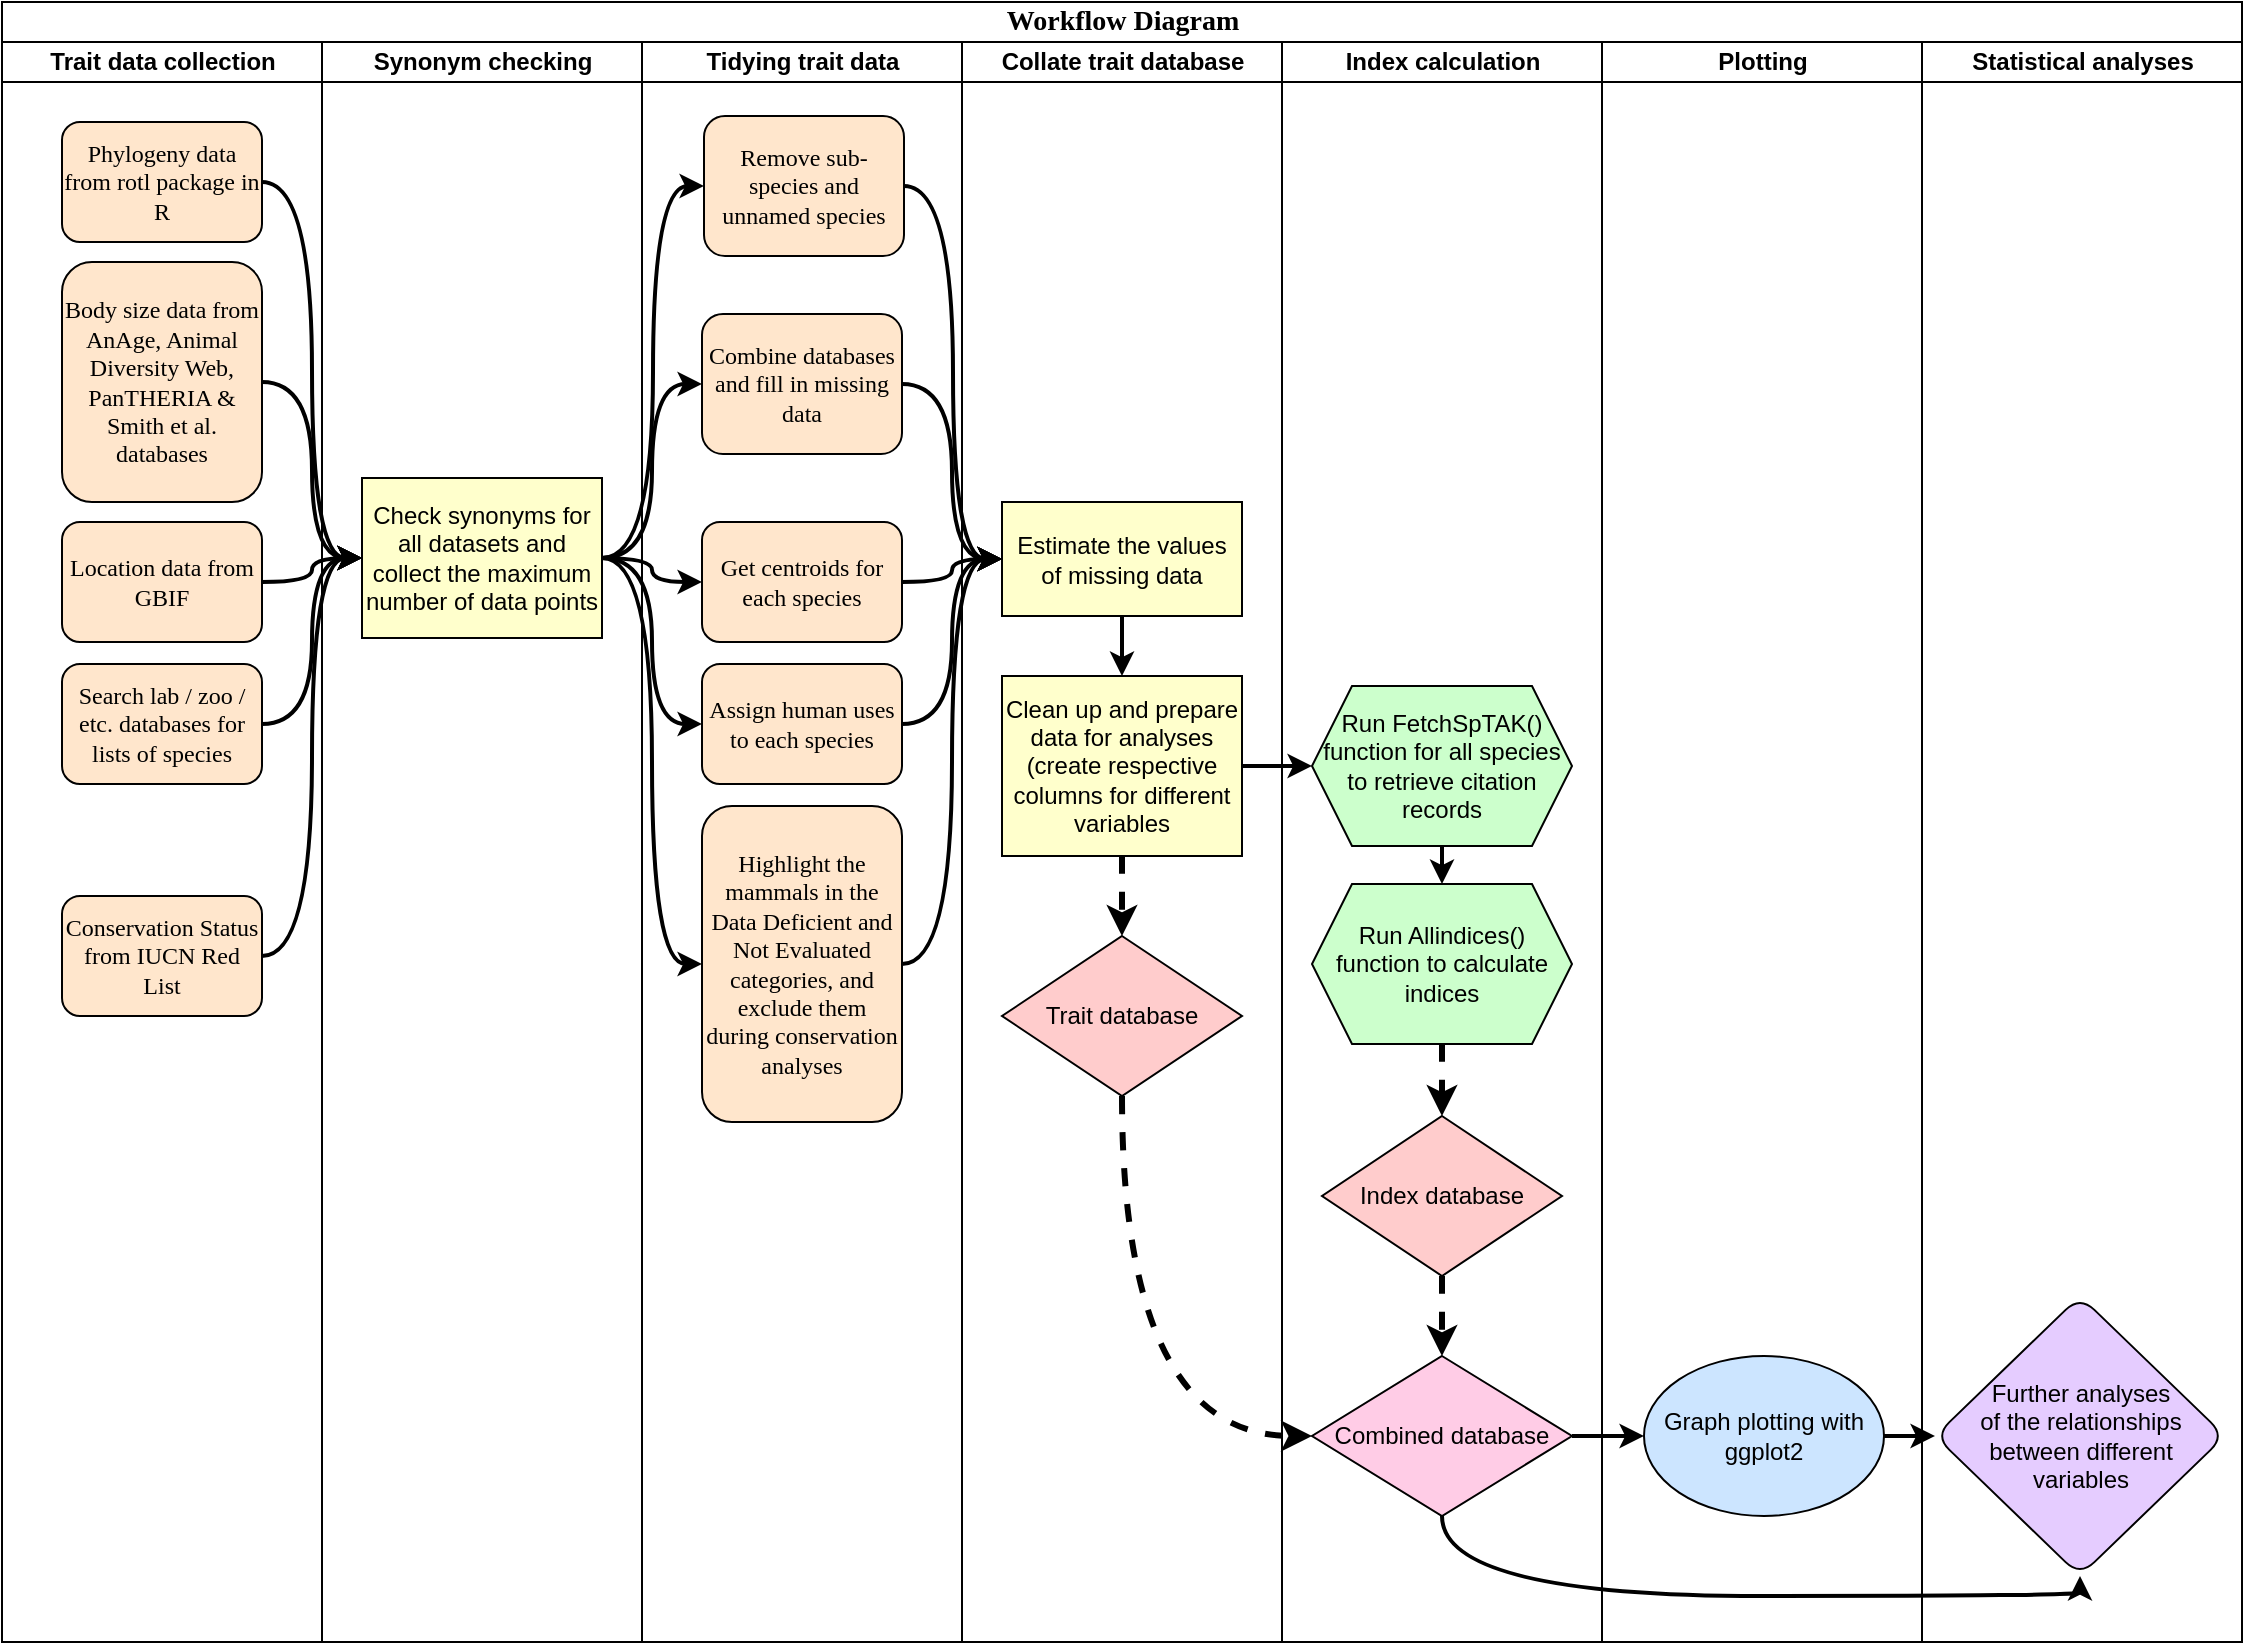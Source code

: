 <mxfile version="13.7.3" type="device"><diagram name="Page-1" id="74e2e168-ea6b-b213-b513-2b3c1d86103e"><mxGraphModel dx="1422" dy="822" grid="1" gridSize="10" guides="1" tooltips="1" connect="1" arrows="1" fold="1" page="1" pageScale="1" pageWidth="1100" pageHeight="850" background="#ffffff" math="0" shadow="0"><root><mxCell id="0"/><mxCell id="1" parent="0"/><mxCell id="77e6c97f196da883-1" value="&lt;font style=&quot;font-size: 14px&quot;&gt;Workflow Diagram&lt;/font&gt;" style="swimlane;html=1;childLayout=stackLayout;startSize=20;rounded=0;shadow=0;labelBackgroundColor=none;strokeWidth=1;fontFamily=Verdana;fontSize=8;align=center;" parent="1" vertex="1"><mxGeometry x="70" y="40" width="1120" height="820" as="geometry"><mxRectangle x="70" y="40" width="180" height="20" as="alternateBounds"/></mxGeometry></mxCell><mxCell id="77e6c97f196da883-2" value="Trait data collection" style="swimlane;html=1;startSize=20;" parent="77e6c97f196da883-1" vertex="1"><mxGeometry y="20" width="160" height="800" as="geometry"/></mxCell><mxCell id="77e6c97f196da883-8" value="&lt;font style=&quot;font-size: 12px&quot;&gt;Phylogeny data from rotl package in R&lt;/font&gt;" style="rounded=1;whiteSpace=wrap;html=1;shadow=0;labelBackgroundColor=none;strokeWidth=1;fontFamily=Verdana;fontSize=8;align=center;fillColor=#FFE6CC;" parent="77e6c97f196da883-2" vertex="1"><mxGeometry x="30" y="40" width="100" height="60" as="geometry"/></mxCell><mxCell id="77e6c97f196da883-9" value="&lt;font style=&quot;font-size: 12px&quot;&gt;Body size data from AnAge, Animal Diversity Web, PanTHERIA &amp;amp; Smith et al. databases&lt;/font&gt;" style="rounded=1;whiteSpace=wrap;html=1;shadow=0;labelBackgroundColor=none;strokeWidth=1;fontFamily=Verdana;fontSize=8;align=center;fillColor=#FFE6CC;" parent="77e6c97f196da883-2" vertex="1"><mxGeometry x="30" y="110" width="100" height="120" as="geometry"/></mxCell><mxCell id="77e6c97f196da883-10" value="&lt;font style=&quot;font-size: 12px&quot;&gt;Location data from GBIF&lt;/font&gt;" style="rounded=1;whiteSpace=wrap;html=1;shadow=0;labelBackgroundColor=none;strokeWidth=1;fontFamily=Verdana;fontSize=8;align=center;fillColor=#FFE6CC;" parent="77e6c97f196da883-2" vertex="1"><mxGeometry x="30" y="240" width="100" height="60" as="geometry"/></mxCell><mxCell id="XKUxORRQM8vKHSbiPtRv-2" value="&lt;font style=&quot;font-size: 12px&quot;&gt;Search lab / zoo / etc. databases for lists of species&lt;/font&gt;" style="rounded=1;whiteSpace=wrap;html=1;shadow=0;labelBackgroundColor=none;strokeWidth=1;fontFamily=Verdana;fontSize=8;align=center;fillColor=#FFE6CC;" parent="77e6c97f196da883-2" vertex="1"><mxGeometry x="30" y="311" width="100" height="60" as="geometry"/></mxCell><mxCell id="zce8bWW3A0C7NBCEl_yC-1" value="&lt;span style=&quot;font-size: 12px&quot;&gt;Conservation Status from IUCN Red List&lt;/span&gt;" style="rounded=1;whiteSpace=wrap;html=1;shadow=0;labelBackgroundColor=none;strokeWidth=1;fontFamily=Verdana;fontSize=8;align=center;fillColor=#FFE6CC;" parent="77e6c97f196da883-2" vertex="1"><mxGeometry x="30" y="427" width="100" height="60" as="geometry"/></mxCell><mxCell id="lmaGeAKRNaaqFspGX6gg-12" value="" style="edgeStyle=orthogonalEdgeStyle;rounded=0;orthogonalLoop=1;jettySize=auto;html=1;strokeWidth=2;entryX=0;entryY=0.5;entryDx=0;entryDy=0;curved=1;" parent="77e6c97f196da883-1" source="77e6c97f196da883-8" target="XKUxORRQM8vKHSbiPtRv-25" edge="1"><mxGeometry relative="1" as="geometry"><mxPoint x="210" y="90" as="targetPoint"/></mxGeometry></mxCell><mxCell id="lmaGeAKRNaaqFspGX6gg-14" value="" style="edgeStyle=orthogonalEdgeStyle;curved=1;rounded=0;orthogonalLoop=1;jettySize=auto;html=1;strokeWidth=2;entryX=0;entryY=0.5;entryDx=0;entryDy=0;" parent="77e6c97f196da883-1" source="77e6c97f196da883-9" target="XKUxORRQM8vKHSbiPtRv-25" edge="1"><mxGeometry relative="1" as="geometry"><mxPoint x="210" y="190" as="targetPoint"/></mxGeometry></mxCell><mxCell id="77e6c97f196da883-3" value="Synonym checking" style="swimlane;html=1;startSize=20;" parent="77e6c97f196da883-1" vertex="1"><mxGeometry x="160" y="20" width="160" height="800" as="geometry"/></mxCell><mxCell id="XKUxORRQM8vKHSbiPtRv-25" value="Check synonyms for all datasets and collect the maximum number of data points" style="rounded=0;whiteSpace=wrap;html=1;fillColor=#FFFFCC;" parent="77e6c97f196da883-3" vertex="1"><mxGeometry x="20" y="218" width="120" height="80" as="geometry"/></mxCell><mxCell id="lmaGeAKRNaaqFspGX6gg-16" value="" style="edgeStyle=orthogonalEdgeStyle;curved=1;rounded=0;orthogonalLoop=1;jettySize=auto;html=1;strokeWidth=2;entryX=0;entryY=0.5;entryDx=0;entryDy=0;" parent="77e6c97f196da883-1" source="77e6c97f196da883-10" target="XKUxORRQM8vKHSbiPtRv-25" edge="1"><mxGeometry relative="1" as="geometry"><mxPoint x="210" y="290" as="targetPoint"/></mxGeometry></mxCell><mxCell id="lmaGeAKRNaaqFspGX6gg-18" value="" style="edgeStyle=orthogonalEdgeStyle;curved=1;rounded=0;orthogonalLoop=1;jettySize=auto;html=1;strokeWidth=2;entryX=0;entryY=0.5;entryDx=0;entryDy=0;" parent="77e6c97f196da883-1" source="XKUxORRQM8vKHSbiPtRv-2" target="XKUxORRQM8vKHSbiPtRv-25" edge="1"><mxGeometry relative="1" as="geometry"><mxPoint x="210" y="361" as="targetPoint"/></mxGeometry></mxCell><mxCell id="zce8bWW3A0C7NBCEl_yC-3" value="" style="edgeStyle=orthogonalEdgeStyle;rounded=0;orthogonalLoop=1;jettySize=auto;html=1;curved=1;strokeWidth=2;entryX=0;entryY=0.5;entryDx=0;entryDy=0;" parent="77e6c97f196da883-1" source="zce8bWW3A0C7NBCEl_yC-1" target="XKUxORRQM8vKHSbiPtRv-25" edge="1"><mxGeometry relative="1" as="geometry"><mxPoint x="210" y="433" as="targetPoint"/></mxGeometry></mxCell><mxCell id="77e6c97f196da883-7" value="Statistical analyses" style="swimlane;html=1;startSize=20;" parent="1" vertex="1"><mxGeometry x="1030" y="60" width="160" height="800" as="geometry"/></mxCell><mxCell id="XKUxORRQM8vKHSbiPtRv-65" value="&lt;span&gt;Further analyses&lt;/span&gt;&lt;br&gt;&lt;span&gt;of the relationships&lt;/span&gt;&lt;br&gt;&lt;span&gt;between different variables&lt;/span&gt;" style="rhombus;whiteSpace=wrap;html=1;fillColor=#E5CCFF;rounded=1;" parent="77e6c97f196da883-7" vertex="1"><mxGeometry x="6.5" y="627" width="145" height="140" as="geometry"/></mxCell><mxCell id="77e6c97f196da883-6" value="Plotting" style="swimlane;html=1;startSize=20;" parent="1" vertex="1"><mxGeometry x="870" y="60" width="160" height="800" as="geometry"/></mxCell><mxCell id="XKUxORRQM8vKHSbiPtRv-56" value="Graph plotting with ggplot2" style="ellipse;whiteSpace=wrap;html=1;fillColor=#CCE5FF;" parent="77e6c97f196da883-6" vertex="1"><mxGeometry x="21" y="657" width="120" height="80" as="geometry"/></mxCell><mxCell id="77e6c97f196da883-5" value="Index calculation" style="swimlane;html=1;startSize=20;" parent="1" vertex="1"><mxGeometry x="710" y="60" width="160" height="800" as="geometry"/></mxCell><mxCell id="XKUxORRQM8vKHSbiPtRv-49" value="" style="edgeStyle=orthogonalEdgeStyle;curved=1;rounded=0;orthogonalLoop=1;jettySize=auto;html=1;strokeWidth=2;" parent="77e6c97f196da883-5" source="XKUxORRQM8vKHSbiPtRv-44" target="XKUxORRQM8vKHSbiPtRv-48" edge="1"><mxGeometry relative="1" as="geometry"/></mxCell><mxCell id="XKUxORRQM8vKHSbiPtRv-51" value="" style="edgeStyle=orthogonalEdgeStyle;curved=1;rounded=0;orthogonalLoop=1;jettySize=auto;html=1;entryX=0.5;entryY=0;entryDx=0;entryDy=0;labelBorderColor=none;dashed=1;strokeWidth=3;" parent="77e6c97f196da883-5" target="XKUxORRQM8vKHSbiPtRv-50" edge="1"><mxGeometry relative="1" as="geometry"><mxPoint x="80" y="501" as="sourcePoint"/><mxPoint x="-310" y="521" as="targetPoint"/></mxGeometry></mxCell><mxCell id="XKUxORRQM8vKHSbiPtRv-44" value="Run FetchSpTAK()&lt;br&gt;function for all species to retrieve citation&lt;br&gt;records" style="shape=hexagon;perimeter=hexagonPerimeter2;whiteSpace=wrap;html=1;fixedSize=1;rounded=0;fillColor=#CCFFCC;sketch=0;shadow=0;" parent="77e6c97f196da883-5" vertex="1"><mxGeometry x="15" y="322" width="130" height="80" as="geometry"/></mxCell><mxCell id="XKUxORRQM8vKHSbiPtRv-48" value="Run Allindices() function to calculate indices" style="shape=hexagon;perimeter=hexagonPerimeter2;whiteSpace=wrap;html=1;fixedSize=1;rounded=0;fillColor=#CCFFCC;" parent="77e6c97f196da883-5" vertex="1"><mxGeometry x="15" y="421" width="130" height="80" as="geometry"/></mxCell><mxCell id="XKUxORRQM8vKHSbiPtRv-53" value="" style="edgeStyle=orthogonalEdgeStyle;curved=1;rounded=0;orthogonalLoop=1;jettySize=auto;html=1;strokeWidth=3;dashed=1;" parent="77e6c97f196da883-5" source="XKUxORRQM8vKHSbiPtRv-50" target="XKUxORRQM8vKHSbiPtRv-52" edge="1"><mxGeometry relative="1" as="geometry"/></mxCell><mxCell id="XKUxORRQM8vKHSbiPtRv-52" value="Combined database" style="rhombus;whiteSpace=wrap;html=1;fillColor=#FFCCE6;" parent="77e6c97f196da883-5" vertex="1"><mxGeometry x="15" y="657" width="130" height="80" as="geometry"/></mxCell><mxCell id="XKUxORRQM8vKHSbiPtRv-50" value="Index database" style="rhombus;whiteSpace=wrap;html=1;fillColor=#FFCCCC;" parent="77e6c97f196da883-5" vertex="1"><mxGeometry x="20" y="537" width="120" height="80" as="geometry"/></mxCell><mxCell id="77e6c97f196da883-4" value="Collate trait database" style="swimlane;html=1;startSize=20;horizontal=1;" parent="1" vertex="1"><mxGeometry x="550" y="60" width="160" height="800" as="geometry"/></mxCell><mxCell id="XKUxORRQM8vKHSbiPtRv-26" value="Estimate the values of missing data" style="rounded=0;whiteSpace=wrap;html=1;fillColor=#FFFFCC;" parent="77e6c97f196da883-4" vertex="1"><mxGeometry x="20" y="230" width="120" height="57" as="geometry"/></mxCell><mxCell id="XKUxORRQM8vKHSbiPtRv-27" value="Clean up and prepare data for analyses (create respective columns for different variables" style="rounded=0;whiteSpace=wrap;html=1;fillColor=#FFFFCC;" parent="77e6c97f196da883-4" vertex="1"><mxGeometry x="20" y="317" width="120" height="90" as="geometry"/></mxCell><mxCell id="XKUxORRQM8vKHSbiPtRv-40" value="" style="edgeStyle=orthogonalEdgeStyle;curved=1;rounded=0;orthogonalLoop=1;jettySize=auto;html=1;entryX=0.5;entryY=0;entryDx=0;entryDy=0;strokeWidth=2;" parent="77e6c97f196da883-4" source="XKUxORRQM8vKHSbiPtRv-26" target="XKUxORRQM8vKHSbiPtRv-27" edge="1"><mxGeometry relative="1" as="geometry"><mxPoint x="80" y="377" as="targetPoint"/></mxGeometry></mxCell><mxCell id="XKUxORRQM8vKHSbiPtRv-42" value="" style="edgeStyle=orthogonalEdgeStyle;curved=1;rounded=0;orthogonalLoop=1;jettySize=auto;html=1;entryX=0.5;entryY=0;entryDx=0;entryDy=0;labelBorderColor=none;dashed=1;strokeWidth=3;" parent="77e6c97f196da883-4" source="XKUxORRQM8vKHSbiPtRv-27" target="XKUxORRQM8vKHSbiPtRv-24" edge="1"><mxGeometry relative="1" as="geometry"><mxPoint x="80" y="487" as="targetPoint"/></mxGeometry></mxCell><mxCell id="XKUxORRQM8vKHSbiPtRv-24" value="Trait database" style="rhombus;whiteSpace=wrap;html=1;fillColor=#FFCCCC;" parent="77e6c97f196da883-4" vertex="1"><mxGeometry x="20" y="447" width="120" height="80" as="geometry"/></mxCell><mxCell id="lmaGeAKRNaaqFspGX6gg-1" value="Tidying trait data" style="swimlane;html=1;startSize=20;" parent="1" vertex="1"><mxGeometry x="390" y="60" width="160" height="800" as="geometry"/></mxCell><mxCell id="XKUxORRQM8vKHSbiPtRv-66" value="" style="edgeStyle=orthogonalEdgeStyle;curved=1;rounded=0;orthogonalLoop=1;jettySize=auto;html=1;strokeWidth=2;entryX=0;entryY=0.5;entryDx=0;entryDy=0;" parent="1" source="XKUxORRQM8vKHSbiPtRv-56" target="XKUxORRQM8vKHSbiPtRv-65" edge="1"><mxGeometry relative="1" as="geometry"><mxPoint x="933" y="927" as="targetPoint"/></mxGeometry></mxCell><mxCell id="XKUxORRQM8vKHSbiPtRv-68" value="" style="edgeStyle=orthogonalEdgeStyle;curved=1;rounded=0;orthogonalLoop=1;jettySize=auto;html=1;strokeWidth=2;entryX=0.5;entryY=1;entryDx=0;entryDy=0;exitX=0.5;exitY=1;exitDx=0;exitDy=0;" parent="1" source="XKUxORRQM8vKHSbiPtRv-52" target="XKUxORRQM8vKHSbiPtRv-65" edge="1"><mxGeometry relative="1" as="geometry"><mxPoint x="940" y="917" as="targetPoint"/><Array as="points"><mxPoint x="790" y="837"/><mxPoint x="1109" y="837"/></Array></mxGeometry></mxCell><mxCell id="XKUxORRQM8vKHSbiPtRv-57" value="" style="edgeStyle=orthogonalEdgeStyle;curved=1;rounded=0;orthogonalLoop=1;jettySize=auto;html=1;strokeWidth=2;" parent="1" source="XKUxORRQM8vKHSbiPtRv-52" target="XKUxORRQM8vKHSbiPtRv-56" edge="1"><mxGeometry relative="1" as="geometry"/></mxCell><mxCell id="XKUxORRQM8vKHSbiPtRv-45" value="" style="edgeStyle=orthogonalEdgeStyle;curved=1;rounded=0;orthogonalLoop=1;jettySize=auto;html=1;strokeWidth=2;" parent="1" source="XKUxORRQM8vKHSbiPtRv-27" target="XKUxORRQM8vKHSbiPtRv-44" edge="1"><mxGeometry relative="1" as="geometry"/></mxCell><mxCell id="XKUxORRQM8vKHSbiPtRv-55" value="" style="edgeStyle=orthogonalEdgeStyle;curved=1;rounded=0;orthogonalLoop=1;jettySize=auto;html=1;dashed=1;strokeWidth=3;entryX=0;entryY=0.5;entryDx=0;entryDy=0;exitX=0.5;exitY=1;exitDx=0;exitDy=0;" parent="1" source="XKUxORRQM8vKHSbiPtRv-24" target="XKUxORRQM8vKHSbiPtRv-52" edge="1"><mxGeometry relative="1" as="geometry"><mxPoint x="470" y="781" as="targetPoint"/><Array as="points"><mxPoint x="630" y="757"/></Array></mxGeometry></mxCell><mxCell id="lmaGeAKRNaaqFspGX6gg-25" value="" style="edgeStyle=orthogonalEdgeStyle;curved=1;rounded=0;orthogonalLoop=1;jettySize=auto;html=1;strokeWidth=2;entryX=0;entryY=0.5;entryDx=0;entryDy=0;" parent="1" source="lmaGeAKRNaaqFspGX6gg-7" target="XKUxORRQM8vKHSbiPtRv-26" edge="1"><mxGeometry relative="1" as="geometry"><mxPoint x="601" y="132" as="targetPoint"/></mxGeometry></mxCell><mxCell id="lmaGeAKRNaaqFspGX6gg-7" value="&lt;font style=&quot;font-size: 12px&quot;&gt;Remove sub-species and unnamed species&lt;/font&gt;" style="rounded=1;whiteSpace=wrap;html=1;shadow=0;labelBackgroundColor=none;strokeWidth=1;fontFamily=Verdana;fontSize=8;align=center;fillColor=#FFE6CC;" parent="1" vertex="1"><mxGeometry x="421" y="97" width="100" height="70" as="geometry"/></mxCell><mxCell id="lmaGeAKRNaaqFspGX6gg-29" value="" style="edgeStyle=orthogonalEdgeStyle;curved=1;rounded=0;orthogonalLoop=1;jettySize=auto;html=1;strokeWidth=2;entryX=0;entryY=0.5;entryDx=0;entryDy=0;" parent="1" source="lmaGeAKRNaaqFspGX6gg-8" target="XKUxORRQM8vKHSbiPtRv-26" edge="1"><mxGeometry relative="1" as="geometry"><mxPoint x="600" y="330" as="targetPoint"/></mxGeometry></mxCell><mxCell id="lmaGeAKRNaaqFspGX6gg-8" value="&lt;font style=&quot;font-size: 12px&quot;&gt;Get centroids for each species&lt;/font&gt;" style="rounded=1;whiteSpace=wrap;html=1;shadow=0;labelBackgroundColor=none;strokeWidth=1;fontFamily=Verdana;fontSize=8;align=center;fillColor=#FFE6CC;" parent="1" vertex="1"><mxGeometry x="420" y="300" width="100" height="60" as="geometry"/></mxCell><mxCell id="lmaGeAKRNaaqFspGX6gg-31" value="" style="edgeStyle=orthogonalEdgeStyle;curved=1;rounded=0;orthogonalLoop=1;jettySize=auto;html=1;strokeWidth=2;entryX=0;entryY=0.5;entryDx=0;entryDy=0;" parent="1" source="lmaGeAKRNaaqFspGX6gg-9" target="XKUxORRQM8vKHSbiPtRv-26" edge="1"><mxGeometry relative="1" as="geometry"><mxPoint x="600" y="401" as="targetPoint"/></mxGeometry></mxCell><mxCell id="lmaGeAKRNaaqFspGX6gg-9" value="&lt;span style=&quot;font-size: 12px&quot;&gt;Assign human uses to each species&lt;/span&gt;" style="rounded=1;whiteSpace=wrap;html=1;shadow=0;labelBackgroundColor=none;strokeWidth=1;fontFamily=Verdana;fontSize=8;align=center;fillColor=#FFE6CC;" parent="1" vertex="1"><mxGeometry x="420" y="371" width="100" height="60" as="geometry"/></mxCell><mxCell id="lmaGeAKRNaaqFspGX6gg-27" value="" style="edgeStyle=orthogonalEdgeStyle;curved=1;rounded=0;orthogonalLoop=1;jettySize=auto;html=1;strokeWidth=2;entryX=0;entryY=0.5;entryDx=0;entryDy=0;" parent="1" source="lmaGeAKRNaaqFspGX6gg-10" target="XKUxORRQM8vKHSbiPtRv-26" edge="1"><mxGeometry relative="1" as="geometry"><mxPoint x="600" y="231" as="targetPoint"/></mxGeometry></mxCell><mxCell id="lmaGeAKRNaaqFspGX6gg-10" value="&lt;font style=&quot;font-size: 12px&quot;&gt;Combine databases and fill in missing data&lt;/font&gt;" style="rounded=1;whiteSpace=wrap;html=1;shadow=0;labelBackgroundColor=none;strokeWidth=1;fontFamily=Verdana;fontSize=8;align=center;fillColor=#FFE6CC;" parent="1" vertex="1"><mxGeometry x="420" y="196" width="100" height="70" as="geometry"/></mxCell><mxCell id="lmaGeAKRNaaqFspGX6gg-19" value="" style="edgeStyle=orthogonalEdgeStyle;curved=1;rounded=0;orthogonalLoop=1;jettySize=auto;html=1;strokeWidth=2;entryX=0;entryY=0.5;entryDx=0;entryDy=0;" parent="1" source="XKUxORRQM8vKHSbiPtRv-25" target="lmaGeAKRNaaqFspGX6gg-10" edge="1"><mxGeometry relative="1" as="geometry"/></mxCell><mxCell id="lmaGeAKRNaaqFspGX6gg-20" value="" style="edgeStyle=orthogonalEdgeStyle;curved=1;rounded=0;orthogonalLoop=1;jettySize=auto;html=1;strokeWidth=2;entryX=0;entryY=0.5;entryDx=0;entryDy=0;" parent="1" source="XKUxORRQM8vKHSbiPtRv-25" target="lmaGeAKRNaaqFspGX6gg-7" edge="1"><mxGeometry relative="1" as="geometry"/></mxCell><mxCell id="lmaGeAKRNaaqFspGX6gg-21" value="" style="edgeStyle=orthogonalEdgeStyle;curved=1;rounded=0;orthogonalLoop=1;jettySize=auto;html=1;strokeWidth=2;entryX=0;entryY=0.5;entryDx=0;entryDy=0;" parent="1" source="XKUxORRQM8vKHSbiPtRv-25" target="lmaGeAKRNaaqFspGX6gg-9" edge="1"><mxGeometry relative="1" as="geometry"/></mxCell><mxCell id="lmaGeAKRNaaqFspGX6gg-22" value="" style="edgeStyle=orthogonalEdgeStyle;curved=1;rounded=0;orthogonalLoop=1;jettySize=auto;html=1;strokeWidth=2;entryX=0;entryY=0.5;entryDx=0;entryDy=0;exitX=1;exitY=0.5;exitDx=0;exitDy=0;" parent="1" source="XKUxORRQM8vKHSbiPtRv-25" target="lmaGeAKRNaaqFspGX6gg-8" edge="1"><mxGeometry relative="1" as="geometry"><mxPoint x="380" y="270" as="sourcePoint"/><mxPoint x="430" y="411" as="targetPoint"/></mxGeometry></mxCell><mxCell id="zce8bWW3A0C7NBCEl_yC-7" value="" style="edgeStyle=orthogonalEdgeStyle;curved=1;rounded=0;orthogonalLoop=1;jettySize=auto;html=1;strokeWidth=2;entryX=0;entryY=0.5;entryDx=0;entryDy=0;" parent="1" source="zce8bWW3A0C7NBCEl_yC-4" target="XKUxORRQM8vKHSbiPtRv-26" edge="1"><mxGeometry relative="1" as="geometry"><mxPoint x="600" y="472" as="targetPoint"/></mxGeometry></mxCell><mxCell id="zce8bWW3A0C7NBCEl_yC-4" value="&lt;span style=&quot;font-size: 12px&quot;&gt;Highlight the mammals in the Data Deficient and Not Evaluated categories, and exclude them during conservation analyses&lt;/span&gt;" style="rounded=1;whiteSpace=wrap;html=1;shadow=0;labelBackgroundColor=none;strokeWidth=1;fontFamily=Verdana;fontSize=8;align=center;fillColor=#FFE6CC;" parent="1" vertex="1"><mxGeometry x="420" y="442" width="100" height="158" as="geometry"/></mxCell><mxCell id="zce8bWW3A0C7NBCEl_yC-5" value="" style="edgeStyle=orthogonalEdgeStyle;curved=1;rounded=0;orthogonalLoop=1;jettySize=auto;html=1;strokeWidth=2;entryX=0;entryY=0.5;entryDx=0;entryDy=0;" parent="1" source="XKUxORRQM8vKHSbiPtRv-25" target="zce8bWW3A0C7NBCEl_yC-4" edge="1"><mxGeometry relative="1" as="geometry"/></mxCell></root></mxGraphModel></diagram></mxfile>